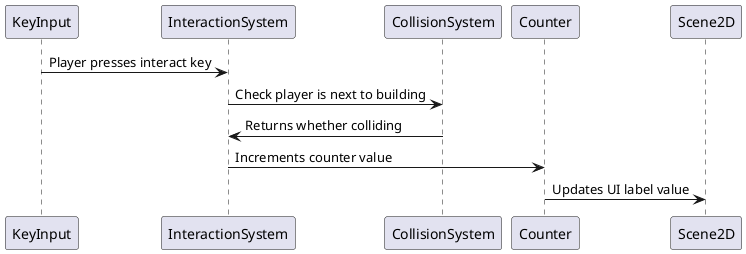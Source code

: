 @startuml

KeyInput -> InteractionSystem: Player presses interact key
InteractionSystem -> CollisionSystem: Check player is next to building
CollisionSystem -> InteractionSystem: Returns whether colliding
InteractionSystem -> Counter: Increments counter value
Counter -> Scene2D: Updates UI label value

@enduml